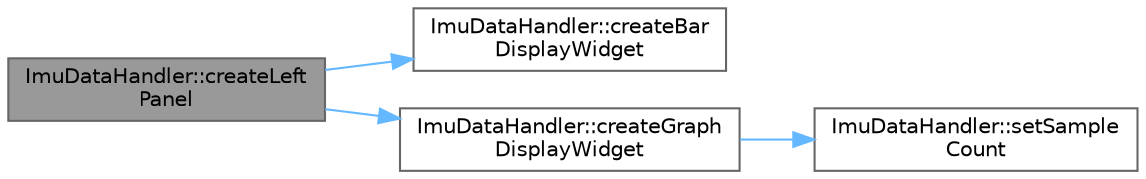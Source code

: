 digraph "ImuDataHandler::createLeftPanel"
{
 // LATEX_PDF_SIZE
  bgcolor="transparent";
  edge [fontname=Helvetica,fontsize=10,labelfontname=Helvetica,labelfontsize=10];
  node [fontname=Helvetica,fontsize=10,shape=box,height=0.2,width=0.4];
  rankdir="LR";
  Node1 [id="Node000001",label="ImuDataHandler::createLeft\lPanel",height=0.2,width=0.4,color="gray40", fillcolor="grey60", style="filled", fontcolor="black",tooltip="Tworzy lewy panel zawierający QStackedWidget do przełączania widoków (paski/wykresy)."];
  Node1 -> Node2 [id="edge1_Node000001_Node000002",color="steelblue1",style="solid",tooltip=" "];
  Node2 [id="Node000002",label="ImuDataHandler::createBar\lDisplayWidget",height=0.2,width=0.4,color="grey40", fillcolor="white", style="filled",URL="$class_imu_data_handler.html#aaf10774c1c6dc0f610a7e0da6d916b7e",tooltip="Tworzy widget wyświetlający aktualne dane sensorów w postaci pasków postępu."];
  Node1 -> Node3 [id="edge2_Node000001_Node000003",color="steelblue1",style="solid",tooltip=" "];
  Node3 [id="Node000003",label="ImuDataHandler::createGraph\lDisplayWidget",height=0.2,width=0.4,color="grey40", fillcolor="white", style="filled",URL="$class_imu_data_handler.html#ac2511de943f7f2c27c82e5e58ab7d869",tooltip="Tworzy widget wyświetlający historyczne dane sensorów w postaci wykresów."];
  Node3 -> Node4 [id="edge3_Node000003_Node000004",color="steelblue1",style="solid",tooltip=" "];
  Node4 [id="Node000004",label="ImuDataHandler::setSample\lCount",height=0.2,width=0.4,color="grey40", fillcolor="white", style="filled",URL="$class_imu_data_handler.html#ac6e9b4fe17a2bf511d67eba5c65b3e2c",tooltip="Ustawia liczbę próbek (historię) wyświetlanych na wykresach."];
}
